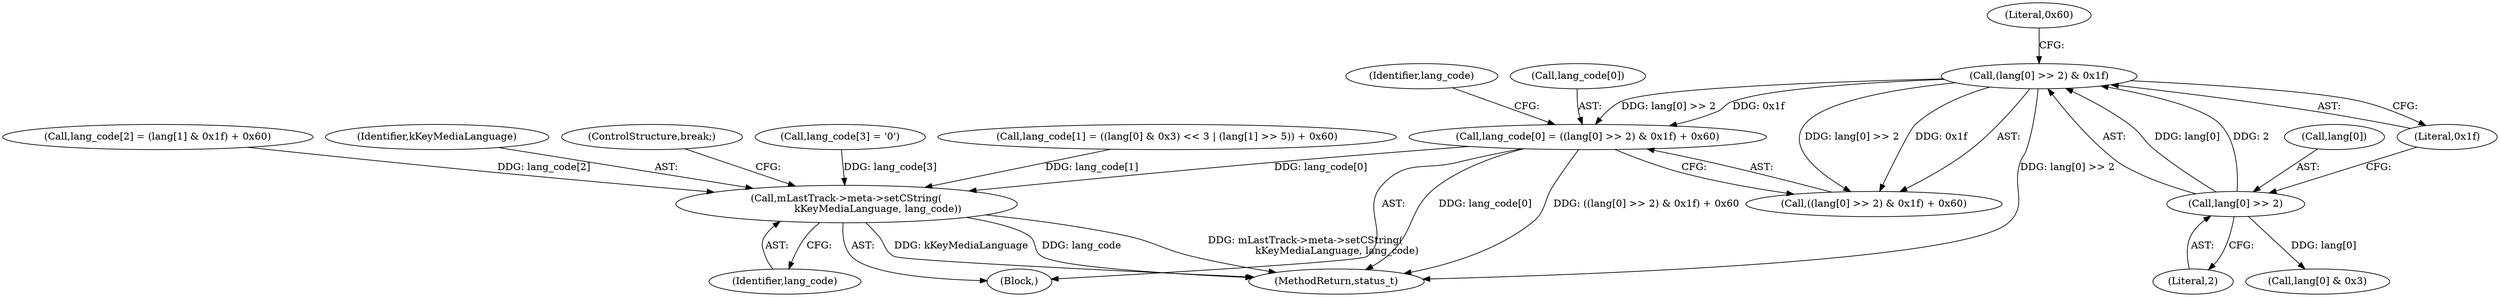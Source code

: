 digraph "0_Android_f81038006b4c59a5a148dcad887371206033c28f_2@array" {
"1001391" [label="(Call,lang_code[0] = ((lang[0] >> 2) & 0x1f) + 0x60)"];
"1001396" [label="(Call,(lang[0] >> 2) & 0x1f)"];
"1001397" [label="(Call,lang[0] >> 2)"];
"1001439" [label="(Call,mLastTrack->meta->setCString(\n                    kKeyMediaLanguage, lang_code))"];
"1001403" [label="(Literal,0x60)"];
"1001442" [label="(ControlStructure,break;)"];
"1001434" [label="(Call,lang_code[3] = '\0')"];
"1001392" [label="(Call,lang_code[0])"];
"1001406" [label="(Identifier,lang_code)"];
"1001167" [label="(Block,)"];
"1001397" [label="(Call,lang[0] >> 2)"];
"1001441" [label="(Identifier,lang_code)"];
"1003289" [label="(MethodReturn,status_t)"];
"1001396" [label="(Call,(lang[0] >> 2) & 0x1f)"];
"1001395" [label="(Call,((lang[0] >> 2) & 0x1f) + 0x60)"];
"1001391" [label="(Call,lang_code[0] = ((lang[0] >> 2) & 0x1f) + 0x60)"];
"1001411" [label="(Call,lang[0] & 0x3)"];
"1001404" [label="(Call,lang_code[1] = ((lang[0] & 0x3) << 3 | (lang[1] >> 5)) + 0x60)"];
"1001423" [label="(Call,lang_code[2] = (lang[1] & 0x1f) + 0x60)"];
"1001398" [label="(Call,lang[0])"];
"1001440" [label="(Identifier,kKeyMediaLanguage)"];
"1001402" [label="(Literal,0x1f)"];
"1001439" [label="(Call,mLastTrack->meta->setCString(\n                    kKeyMediaLanguage, lang_code))"];
"1001401" [label="(Literal,2)"];
"1001391" -> "1001167"  [label="AST: "];
"1001391" -> "1001395"  [label="CFG: "];
"1001392" -> "1001391"  [label="AST: "];
"1001395" -> "1001391"  [label="AST: "];
"1001406" -> "1001391"  [label="CFG: "];
"1001391" -> "1003289"  [label="DDG: lang_code[0]"];
"1001391" -> "1003289"  [label="DDG: ((lang[0] >> 2) & 0x1f) + 0x60"];
"1001396" -> "1001391"  [label="DDG: lang[0] >> 2"];
"1001396" -> "1001391"  [label="DDG: 0x1f"];
"1001391" -> "1001439"  [label="DDG: lang_code[0]"];
"1001396" -> "1001395"  [label="AST: "];
"1001396" -> "1001402"  [label="CFG: "];
"1001397" -> "1001396"  [label="AST: "];
"1001402" -> "1001396"  [label="AST: "];
"1001403" -> "1001396"  [label="CFG: "];
"1001396" -> "1003289"  [label="DDG: lang[0] >> 2"];
"1001396" -> "1001395"  [label="DDG: lang[0] >> 2"];
"1001396" -> "1001395"  [label="DDG: 0x1f"];
"1001397" -> "1001396"  [label="DDG: lang[0]"];
"1001397" -> "1001396"  [label="DDG: 2"];
"1001397" -> "1001401"  [label="CFG: "];
"1001398" -> "1001397"  [label="AST: "];
"1001401" -> "1001397"  [label="AST: "];
"1001402" -> "1001397"  [label="CFG: "];
"1001397" -> "1001411"  [label="DDG: lang[0]"];
"1001439" -> "1001167"  [label="AST: "];
"1001439" -> "1001441"  [label="CFG: "];
"1001440" -> "1001439"  [label="AST: "];
"1001441" -> "1001439"  [label="AST: "];
"1001442" -> "1001439"  [label="CFG: "];
"1001439" -> "1003289"  [label="DDG: mLastTrack->meta->setCString(\n                    kKeyMediaLanguage, lang_code)"];
"1001439" -> "1003289"  [label="DDG: kKeyMediaLanguage"];
"1001439" -> "1003289"  [label="DDG: lang_code"];
"1001404" -> "1001439"  [label="DDG: lang_code[1]"];
"1001434" -> "1001439"  [label="DDG: lang_code[3]"];
"1001423" -> "1001439"  [label="DDG: lang_code[2]"];
}
